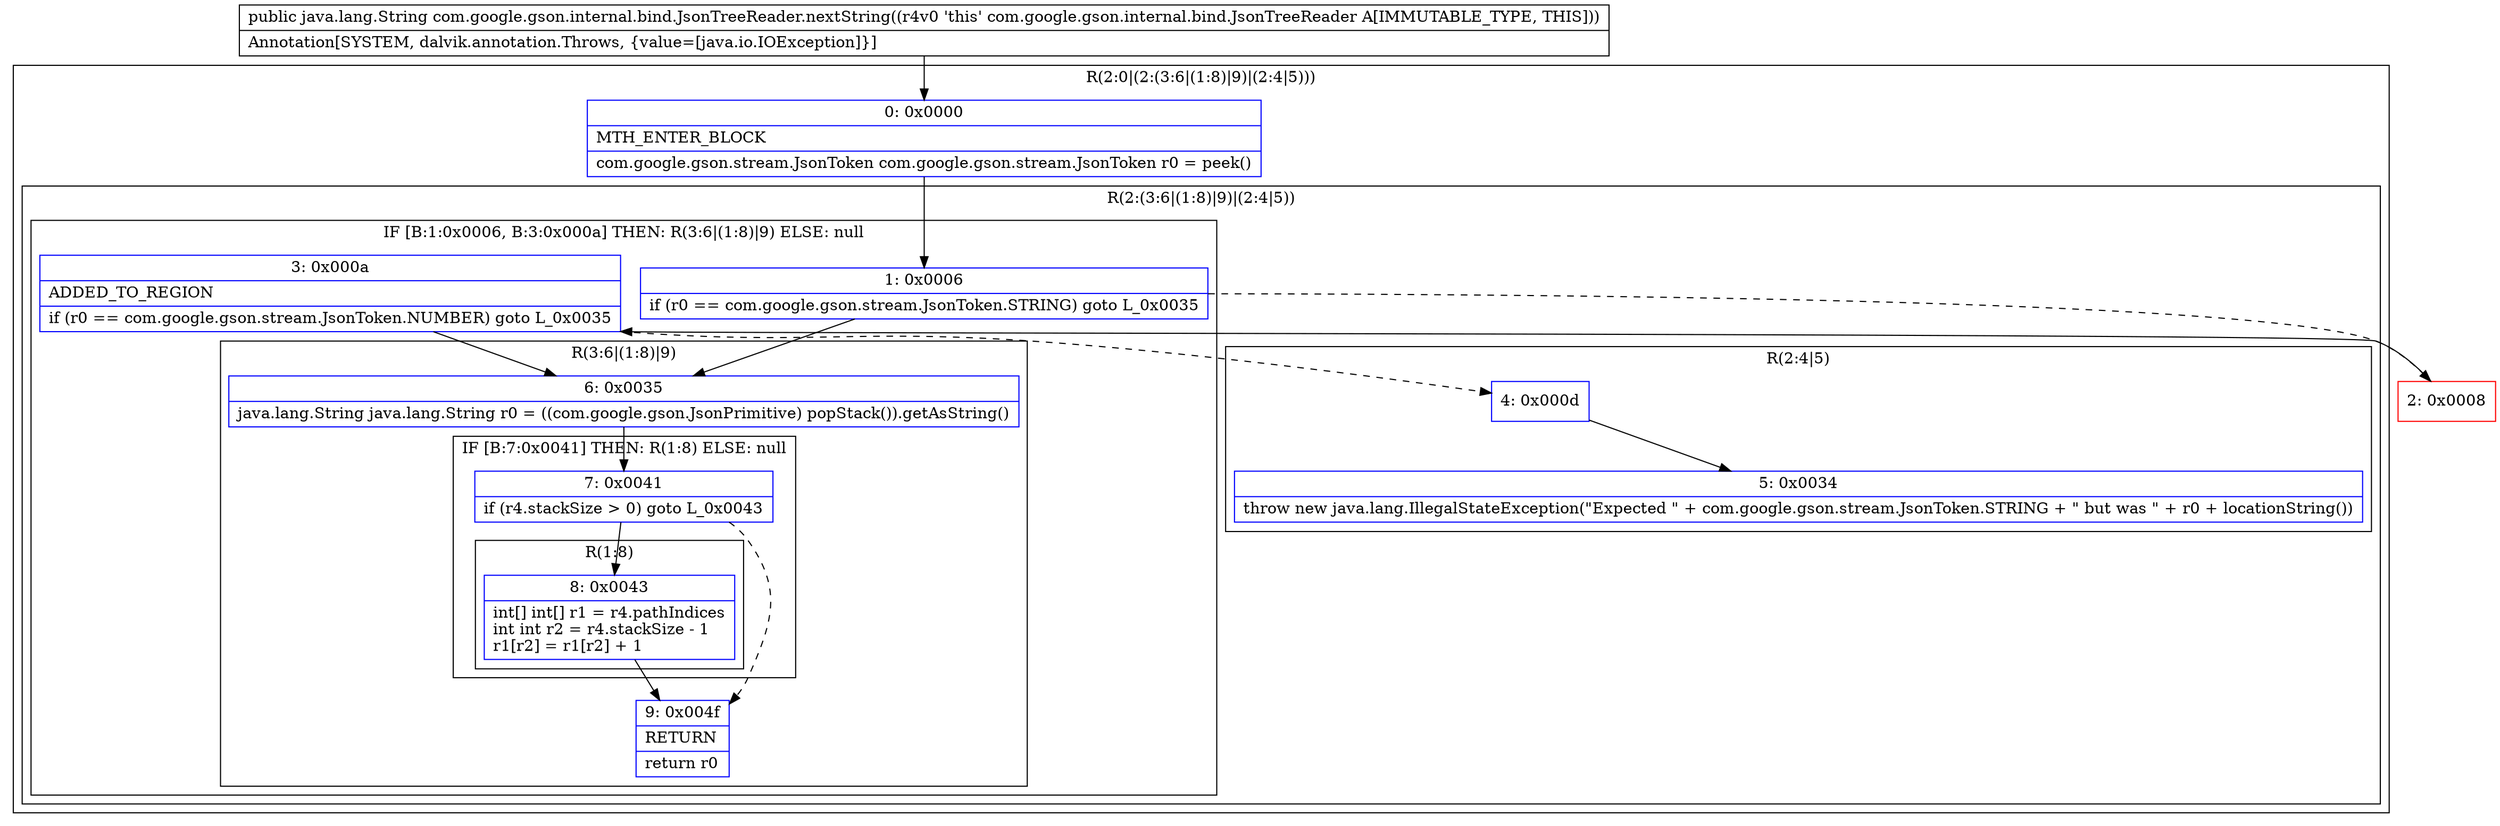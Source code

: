 digraph "CFG forcom.google.gson.internal.bind.JsonTreeReader.nextString()Ljava\/lang\/String;" {
subgraph cluster_Region_274543574 {
label = "R(2:0|(2:(3:6|(1:8)|9)|(2:4|5)))";
node [shape=record,color=blue];
Node_0 [shape=record,label="{0\:\ 0x0000|MTH_ENTER_BLOCK\l|com.google.gson.stream.JsonToken com.google.gson.stream.JsonToken r0 = peek()\l}"];
subgraph cluster_Region_423564681 {
label = "R(2:(3:6|(1:8)|9)|(2:4|5))";
node [shape=record,color=blue];
subgraph cluster_IfRegion_97194568 {
label = "IF [B:1:0x0006, B:3:0x000a] THEN: R(3:6|(1:8)|9) ELSE: null";
node [shape=record,color=blue];
Node_1 [shape=record,label="{1\:\ 0x0006|if (r0 == com.google.gson.stream.JsonToken.STRING) goto L_0x0035\l}"];
Node_3 [shape=record,label="{3\:\ 0x000a|ADDED_TO_REGION\l|if (r0 == com.google.gson.stream.JsonToken.NUMBER) goto L_0x0035\l}"];
subgraph cluster_Region_353292976 {
label = "R(3:6|(1:8)|9)";
node [shape=record,color=blue];
Node_6 [shape=record,label="{6\:\ 0x0035|java.lang.String java.lang.String r0 = ((com.google.gson.JsonPrimitive) popStack()).getAsString()\l}"];
subgraph cluster_IfRegion_1812745725 {
label = "IF [B:7:0x0041] THEN: R(1:8) ELSE: null";
node [shape=record,color=blue];
Node_7 [shape=record,label="{7\:\ 0x0041|if (r4.stackSize \> 0) goto L_0x0043\l}"];
subgraph cluster_Region_1815380036 {
label = "R(1:8)";
node [shape=record,color=blue];
Node_8 [shape=record,label="{8\:\ 0x0043|int[] int[] r1 = r4.pathIndices\lint int r2 = r4.stackSize \- 1\lr1[r2] = r1[r2] + 1\l}"];
}
}
Node_9 [shape=record,label="{9\:\ 0x004f|RETURN\l|return r0\l}"];
}
}
subgraph cluster_Region_1917516102 {
label = "R(2:4|5)";
node [shape=record,color=blue];
Node_4 [shape=record,label="{4\:\ 0x000d}"];
Node_5 [shape=record,label="{5\:\ 0x0034|throw new java.lang.IllegalStateException(\"Expected \" + com.google.gson.stream.JsonToken.STRING + \" but was \" + r0 + locationString())\l}"];
}
}
}
Node_2 [shape=record,color=red,label="{2\:\ 0x0008}"];
MethodNode[shape=record,label="{public java.lang.String com.google.gson.internal.bind.JsonTreeReader.nextString((r4v0 'this' com.google.gson.internal.bind.JsonTreeReader A[IMMUTABLE_TYPE, THIS]))  | Annotation[SYSTEM, dalvik.annotation.Throws, \{value=[java.io.IOException]\}]\l}"];
MethodNode -> Node_0;
Node_0 -> Node_1;
Node_1 -> Node_2[style=dashed];
Node_1 -> Node_6;
Node_3 -> Node_4[style=dashed];
Node_3 -> Node_6;
Node_6 -> Node_7;
Node_7 -> Node_8;
Node_7 -> Node_9[style=dashed];
Node_8 -> Node_9;
Node_4 -> Node_5;
Node_2 -> Node_3;
}

